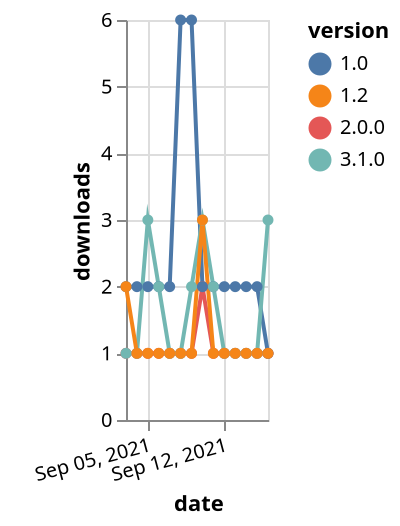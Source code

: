 {"$schema": "https://vega.github.io/schema/vega-lite/v5.json", "description": "A simple bar chart with embedded data.", "data": {"values": [{"date": "2021-09-03", "total": 173, "delta": 1, "version": "2.0.0"}, {"date": "2021-09-04", "total": 174, "delta": 1, "version": "2.0.0"}, {"date": "2021-09-05", "total": 175, "delta": 1, "version": "2.0.0"}, {"date": "2021-09-06", "total": 176, "delta": 1, "version": "2.0.0"}, {"date": "2021-09-07", "total": 177, "delta": 1, "version": "2.0.0"}, {"date": "2021-09-08", "total": 178, "delta": 1, "version": "2.0.0"}, {"date": "2021-09-09", "total": 179, "delta": 1, "version": "2.0.0"}, {"date": "2021-09-10", "total": 181, "delta": 2, "version": "2.0.0"}, {"date": "2021-09-11", "total": 182, "delta": 1, "version": "2.0.0"}, {"date": "2021-09-12", "total": 183, "delta": 1, "version": "2.0.0"}, {"date": "2021-09-13", "total": 184, "delta": 1, "version": "2.0.0"}, {"date": "2021-09-14", "total": 185, "delta": 1, "version": "2.0.0"}, {"date": "2021-09-15", "total": 186, "delta": 1, "version": "2.0.0"}, {"date": "2021-09-16", "total": 187, "delta": 1, "version": "2.0.0"}, {"date": "2021-09-03", "total": 4155, "delta": 2, "version": "1.0"}, {"date": "2021-09-04", "total": 4157, "delta": 2, "version": "1.0"}, {"date": "2021-09-05", "total": 4159, "delta": 2, "version": "1.0"}, {"date": "2021-09-06", "total": 4161, "delta": 2, "version": "1.0"}, {"date": "2021-09-07", "total": 4163, "delta": 2, "version": "1.0"}, {"date": "2021-09-08", "total": 4169, "delta": 6, "version": "1.0"}, {"date": "2021-09-09", "total": 4175, "delta": 6, "version": "1.0"}, {"date": "2021-09-10", "total": 4177, "delta": 2, "version": "1.0"}, {"date": "2021-09-11", "total": 4179, "delta": 2, "version": "1.0"}, {"date": "2021-09-12", "total": 4181, "delta": 2, "version": "1.0"}, {"date": "2021-09-13", "total": 4183, "delta": 2, "version": "1.0"}, {"date": "2021-09-14", "total": 4185, "delta": 2, "version": "1.0"}, {"date": "2021-09-15", "total": 4187, "delta": 2, "version": "1.0"}, {"date": "2021-09-16", "total": 4188, "delta": 1, "version": "1.0"}, {"date": "2021-09-03", "total": 225, "delta": 1, "version": "3.1.0"}, {"date": "2021-09-04", "total": 226, "delta": 1, "version": "3.1.0"}, {"date": "2021-09-05", "total": 229, "delta": 3, "version": "3.1.0"}, {"date": "2021-09-06", "total": 231, "delta": 2, "version": "3.1.0"}, {"date": "2021-09-07", "total": 232, "delta": 1, "version": "3.1.0"}, {"date": "2021-09-08", "total": 233, "delta": 1, "version": "3.1.0"}, {"date": "2021-09-09", "total": 235, "delta": 2, "version": "3.1.0"}, {"date": "2021-09-10", "total": 238, "delta": 3, "version": "3.1.0"}, {"date": "2021-09-11", "total": 240, "delta": 2, "version": "3.1.0"}, {"date": "2021-09-12", "total": 241, "delta": 1, "version": "3.1.0"}, {"date": "2021-09-13", "total": 242, "delta": 1, "version": "3.1.0"}, {"date": "2021-09-14", "total": 243, "delta": 1, "version": "3.1.0"}, {"date": "2021-09-15", "total": 244, "delta": 1, "version": "3.1.0"}, {"date": "2021-09-16", "total": 247, "delta": 3, "version": "3.1.0"}, {"date": "2021-09-03", "total": 416, "delta": 2, "version": "1.2"}, {"date": "2021-09-04", "total": 417, "delta": 1, "version": "1.2"}, {"date": "2021-09-05", "total": 418, "delta": 1, "version": "1.2"}, {"date": "2021-09-06", "total": 419, "delta": 1, "version": "1.2"}, {"date": "2021-09-07", "total": 420, "delta": 1, "version": "1.2"}, {"date": "2021-09-08", "total": 421, "delta": 1, "version": "1.2"}, {"date": "2021-09-09", "total": 422, "delta": 1, "version": "1.2"}, {"date": "2021-09-10", "total": 425, "delta": 3, "version": "1.2"}, {"date": "2021-09-11", "total": 426, "delta": 1, "version": "1.2"}, {"date": "2021-09-12", "total": 427, "delta": 1, "version": "1.2"}, {"date": "2021-09-13", "total": 428, "delta": 1, "version": "1.2"}, {"date": "2021-09-14", "total": 429, "delta": 1, "version": "1.2"}, {"date": "2021-09-15", "total": 430, "delta": 1, "version": "1.2"}, {"date": "2021-09-16", "total": 431, "delta": 1, "version": "1.2"}]}, "width": "container", "mark": {"type": "line", "point": {"filled": true}}, "encoding": {"x": {"field": "date", "type": "temporal", "timeUnit": "yearmonthdate", "title": "date", "axis": {"labelAngle": -15}}, "y": {"field": "delta", "type": "quantitative", "title": "downloads"}, "color": {"field": "version", "type": "nominal"}, "tooltip": {"field": "delta"}}}